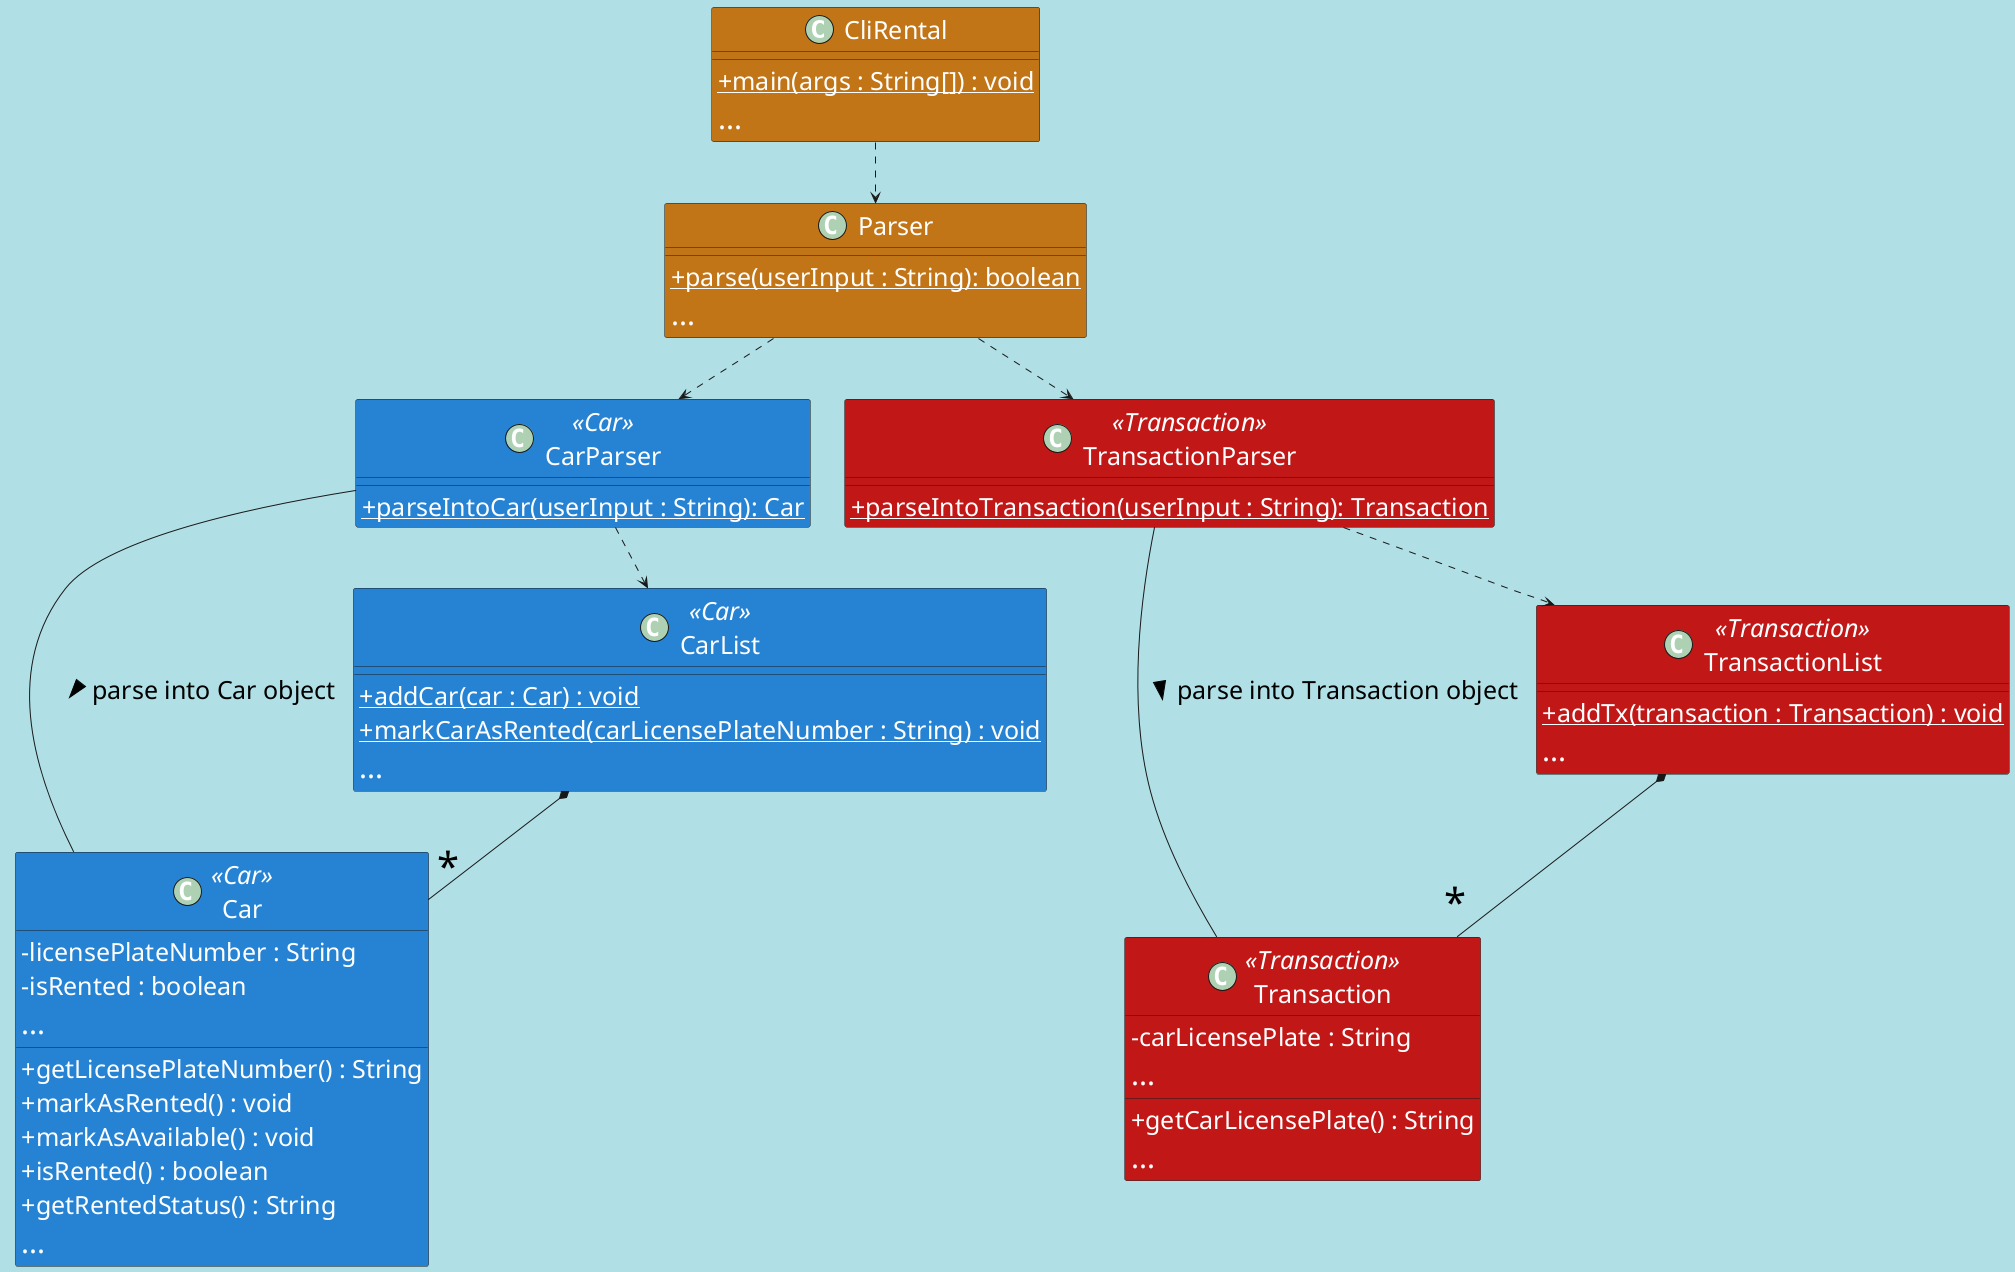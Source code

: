 @startuml
'https://plantuml.com/class-diagram

skinparam {
classAttributeIconSize 0
defaultFontColor white
defaultFontSize 25
backgroundColor PowderBlue
ArrowFontSize 25
ArrowFontColor black
}

skinparam class {
BackgroundColor #c27517
BackgroundColor<<Car>> #2683d4
BackgroundColor<<Transaction>> #c21717
}

class CliRental {
{method}{static} +main(args : String[]) : void
{method}<font size=30>...
}
class Parser {
{method}{static} +parse(userInput : String): boolean
{method}<font size=30>...
}
class CarParser <<Car>>{
{method}{static} +parseIntoCar(userInput : String): Car
}
class TransactionParser <<Transaction>>{
{method}{static} +parseIntoTransaction(userInput : String): Transaction
}
class Car <<Car>>{
{field} -licensePlateNumber : String
{field} -isRented : boolean
<font size=30>...
{method} +getLicensePlateNumber() : String
{method} +markAsRented() : void
{method} +markAsAvailable() : void
{method} +isRented() : boolean
{method} +getRentedStatus() : String
{method}<font size=30>...
}
class Transaction <<Transaction>>{
{field} -carLicensePlate : String
<font size=30>...
{method} +getCarLicensePlate() : String
{method}<font size=30>...
}
class CarList <<Car>>{
{method}{static} +addCar(car : Car) : void
{method}{static} +markCarAsRented(carLicensePlateNumber : String) : void
{method}<font size=30>...
}
class TransactionList <<Transaction>>{
{method}{static} +addTx(transaction : Transaction) : void
{method}<font size=30>...
}

CliRental ..> Parser

Parser ..> CarParser
Parser ..> TransactionParser

CarParser -- Car: <font color=black>parse into Car object >
CarParser ..> CarList

TransactionParser -- Transaction : parse into Transaction object >
TransactionParser ..> TransactionList

CarList *-- "<font color=black size=40>*" Car
TransactionList *-- "<font color=black size=40>*" Transaction

@enduml